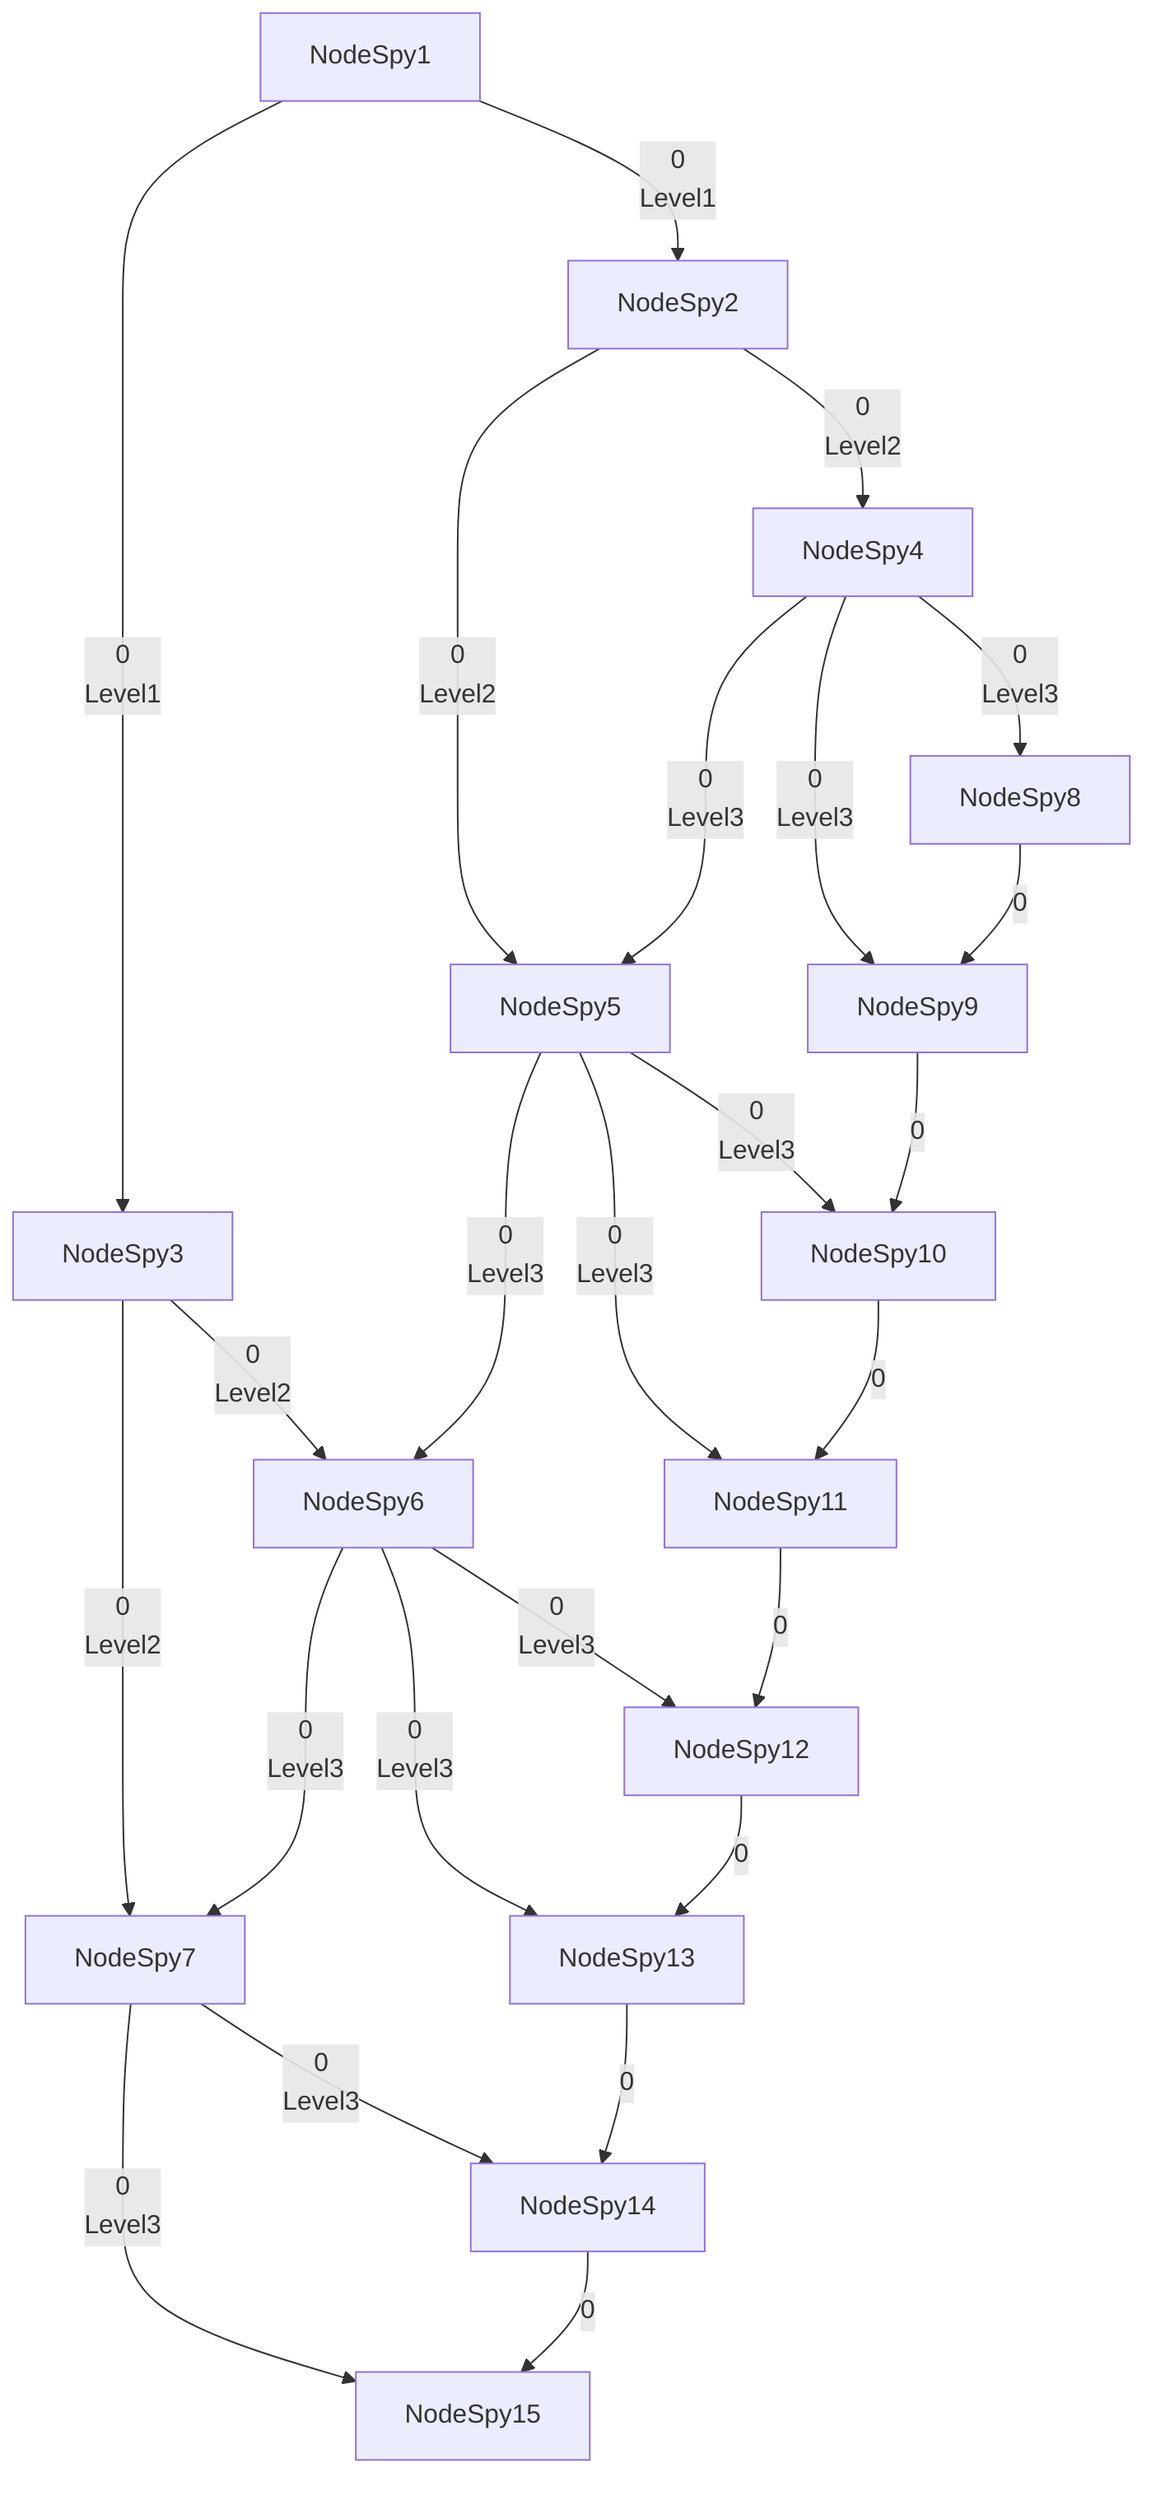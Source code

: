 graph TD
NodeSpy1 -->|0<br>Level1| NodeSpy2
NodeSpy1 -->|0<br>Level1| NodeSpy3
NodeSpy2 -->|0<br>Level2| NodeSpy4
NodeSpy2 -->|0<br>Level2| NodeSpy5
NodeSpy3 -->|0<br>Level2| NodeSpy6
NodeSpy3 -->|0<br>Level2| NodeSpy7
NodeSpy4 -->|0<br>Level3| NodeSpy5
NodeSpy4 -->|0<br>Level3| NodeSpy8
NodeSpy4 -->|0<br>Level3| NodeSpy9
NodeSpy5 -->|0<br>Level3| NodeSpy10
NodeSpy5 -->|0<br>Level3| NodeSpy11
NodeSpy5 -->|0<br>Level3| NodeSpy6
NodeSpy6 -->|0<br>Level3| NodeSpy12
NodeSpy6 -->|0<br>Level3| NodeSpy13
NodeSpy6 -->|0<br>Level3| NodeSpy7
NodeSpy7 -->|0<br>Level3| NodeSpy14
NodeSpy7 -->|0<br>Level3| NodeSpy15
NodeSpy8 -->|0| NodeSpy9
NodeSpy9 -->|0| NodeSpy10
NodeSpy10 -->|0| NodeSpy11
NodeSpy11 -->|0| NodeSpy12
NodeSpy12 -->|0| NodeSpy13
NodeSpy13 -->|0| NodeSpy14
NodeSpy14 -->|0| NodeSpy15